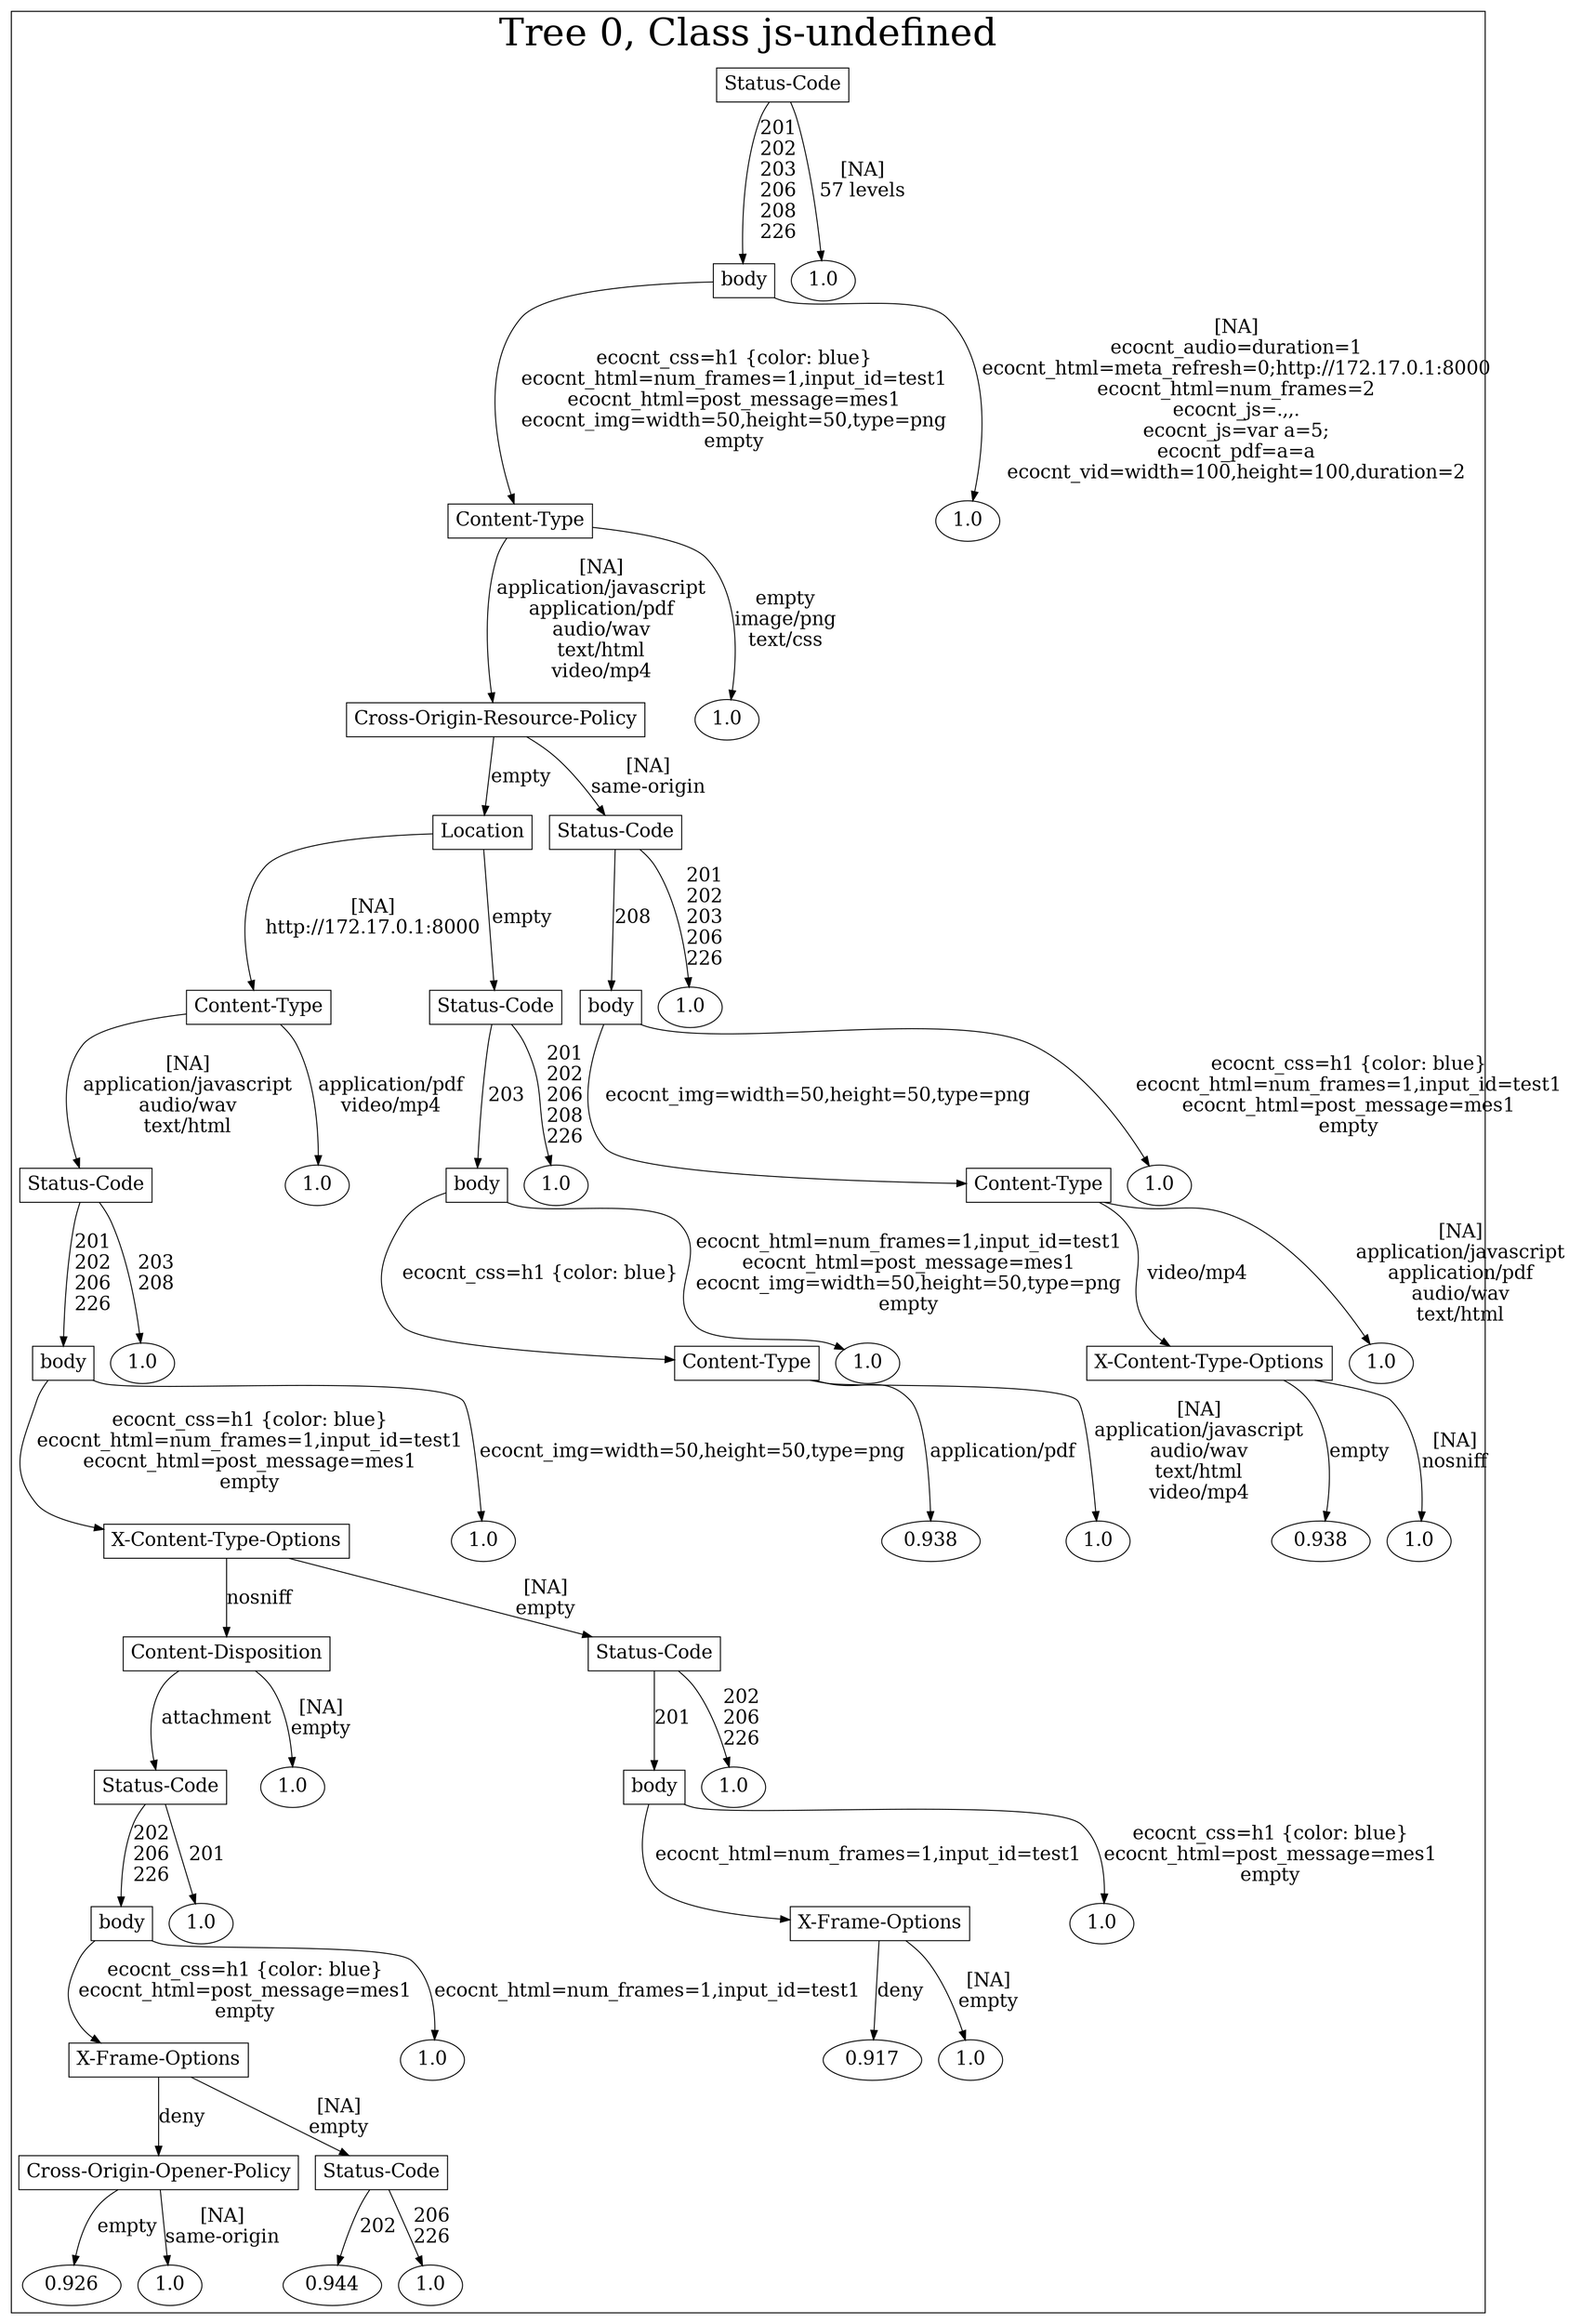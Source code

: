 /*
Generated by:
    http://https://github.com/h2oai/h2o-3/tree/master/h2o-genmodel/src/main/java/hex/genmodel/tools/PrintMojo.java
*/

/*
On a mac:

$ brew install graphviz
$ dot -Tpng file.gv -o file.png
$ open file.png
*/

digraph G {

subgraph cluster_0 {
/* Nodes */

/* Level 0 */
{
"SG_0_Node_0" [shape=box, fontsize=20, label="Status-Code"]
}

/* Level 1 */
{
"SG_0_Node_1" [shape=box, fontsize=20, label="body"]
"SG_0_Node_30" [fontsize=20, label="1.0"]
}

/* Level 2 */
{
"SG_0_Node_2" [shape=box, fontsize=20, label="Content-Type"]
"SG_0_Node_31" [fontsize=20, label="1.0"]
}

/* Level 3 */
{
"SG_0_Node_3" [shape=box, fontsize=20, label="Cross-Origin-Resource-Policy"]
"SG_0_Node_32" [fontsize=20, label="1.0"]
}

/* Level 4 */
{
"SG_0_Node_4" [shape=box, fontsize=20, label="Location"]
"SG_0_Node_5" [shape=box, fontsize=20, label="Status-Code"]
}

/* Level 5 */
{
"SG_0_Node_6" [shape=box, fontsize=20, label="Content-Type"]
"SG_0_Node_7" [shape=box, fontsize=20, label="Status-Code"]
"SG_0_Node_8" [shape=box, fontsize=20, label="body"]
"SG_0_Node_33" [fontsize=20, label="1.0"]
}

/* Level 6 */
{
"SG_0_Node_9" [shape=box, fontsize=20, label="Status-Code"]
"SG_0_Node_34" [fontsize=20, label="1.0"]
"SG_0_Node_10" [shape=box, fontsize=20, label="body"]
"SG_0_Node_35" [fontsize=20, label="1.0"]
"SG_0_Node_11" [shape=box, fontsize=20, label="Content-Type"]
"SG_0_Node_36" [fontsize=20, label="1.0"]
}

/* Level 7 */
{
"SG_0_Node_12" [shape=box, fontsize=20, label="body"]
"SG_0_Node_37" [fontsize=20, label="1.0"]
"SG_0_Node_13" [shape=box, fontsize=20, label="Content-Type"]
"SG_0_Node_38" [fontsize=20, label="1.0"]
"SG_0_Node_14" [shape=box, fontsize=20, label="X-Content-Type-Options"]
"SG_0_Node_39" [fontsize=20, label="1.0"]
}

/* Level 8 */
{
"SG_0_Node_15" [shape=box, fontsize=20, label="X-Content-Type-Options"]
"SG_0_Node_40" [fontsize=20, label="1.0"]
"SG_0_Node_41" [fontsize=20, label="0.938"]
"SG_0_Node_42" [fontsize=20, label="1.0"]
"SG_0_Node_43" [fontsize=20, label="0.938"]
"SG_0_Node_44" [fontsize=20, label="1.0"]
}

/* Level 9 */
{
"SG_0_Node_18" [shape=box, fontsize=20, label="Content-Disposition"]
"SG_0_Node_19" [shape=box, fontsize=20, label="Status-Code"]
}

/* Level 10 */
{
"SG_0_Node_20" [shape=box, fontsize=20, label="Status-Code"]
"SG_0_Node_45" [fontsize=20, label="1.0"]
"SG_0_Node_21" [shape=box, fontsize=20, label="body"]
"SG_0_Node_46" [fontsize=20, label="1.0"]
}

/* Level 11 */
{
"SG_0_Node_22" [shape=box, fontsize=20, label="body"]
"SG_0_Node_47" [fontsize=20, label="1.0"]
"SG_0_Node_23" [shape=box, fontsize=20, label="X-Frame-Options"]
"SG_0_Node_48" [fontsize=20, label="1.0"]
}

/* Level 12 */
{
"SG_0_Node_24" [shape=box, fontsize=20, label="X-Frame-Options"]
"SG_0_Node_49" [fontsize=20, label="1.0"]
"SG_0_Node_50" [fontsize=20, label="0.917"]
"SG_0_Node_51" [fontsize=20, label="1.0"]
}

/* Level 13 */
{
"SG_0_Node_26" [shape=box, fontsize=20, label="Cross-Origin-Opener-Policy"]
"SG_0_Node_27" [shape=box, fontsize=20, label="Status-Code"]
}

/* Level 14 */
{
"SG_0_Node_52" [fontsize=20, label="0.926"]
"SG_0_Node_53" [fontsize=20, label="1.0"]
"SG_0_Node_54" [fontsize=20, label="0.944"]
"SG_0_Node_55" [fontsize=20, label="1.0"]
}

/* Edges */
"SG_0_Node_0" -> "SG_0_Node_1" [fontsize=20, label="201
202
203
206
208
226
"]
"SG_0_Node_0" -> "SG_0_Node_30" [fontsize=20, label="[NA]
57 levels
"]
"SG_0_Node_1" -> "SG_0_Node_2" [fontsize=20, label="ecocnt_css=h1 {color: blue}
ecocnt_html=num_frames=1,input_id=test1
ecocnt_html=post_message=mes1
ecocnt_img=width=50,height=50,type=png
empty
"]
"SG_0_Node_1" -> "SG_0_Node_31" [fontsize=20, label="[NA]
ecocnt_audio=duration=1
ecocnt_html=meta_refresh=0;http://172.17.0.1:8000
ecocnt_html=num_frames=2
ecocnt_js=.,,.
ecocnt_js=var a=5;
ecocnt_pdf=a=a
ecocnt_vid=width=100,height=100,duration=2
"]
"SG_0_Node_2" -> "SG_0_Node_3" [fontsize=20, label="[NA]
application/javascript
application/pdf
audio/wav
text/html
video/mp4
"]
"SG_0_Node_2" -> "SG_0_Node_32" [fontsize=20, label="empty
image/png
text/css
"]
"SG_0_Node_3" -> "SG_0_Node_4" [fontsize=20, label="empty
"]
"SG_0_Node_3" -> "SG_0_Node_5" [fontsize=20, label="[NA]
same-origin
"]
"SG_0_Node_5" -> "SG_0_Node_8" [fontsize=20, label="208
"]
"SG_0_Node_5" -> "SG_0_Node_33" [fontsize=20, label="201
202
203
206
226
"]
"SG_0_Node_8" -> "SG_0_Node_11" [fontsize=20, label="ecocnt_img=width=50,height=50,type=png
"]
"SG_0_Node_8" -> "SG_0_Node_36" [fontsize=20, label="ecocnt_css=h1 {color: blue}
ecocnt_html=num_frames=1,input_id=test1
ecocnt_html=post_message=mes1
empty
"]
"SG_0_Node_11" -> "SG_0_Node_14" [fontsize=20, label="video/mp4
"]
"SG_0_Node_11" -> "SG_0_Node_39" [fontsize=20, label="[NA]
application/javascript
application/pdf
audio/wav
text/html
"]
"SG_0_Node_14" -> "SG_0_Node_43" [fontsize=20, label="empty
"]
"SG_0_Node_14" -> "SG_0_Node_44" [fontsize=20, label="[NA]
nosniff
"]
"SG_0_Node_4" -> "SG_0_Node_6" [fontsize=20, label="[NA]
http://172.17.0.1:8000
"]
"SG_0_Node_4" -> "SG_0_Node_7" [fontsize=20, label="empty
"]
"SG_0_Node_7" -> "SG_0_Node_10" [fontsize=20, label="203
"]
"SG_0_Node_7" -> "SG_0_Node_35" [fontsize=20, label="201
202
206
208
226
"]
"SG_0_Node_10" -> "SG_0_Node_13" [fontsize=20, label="ecocnt_css=h1 {color: blue}
"]
"SG_0_Node_10" -> "SG_0_Node_38" [fontsize=20, label="ecocnt_html=num_frames=1,input_id=test1
ecocnt_html=post_message=mes1
ecocnt_img=width=50,height=50,type=png
empty
"]
"SG_0_Node_13" -> "SG_0_Node_41" [fontsize=20, label="application/pdf
"]
"SG_0_Node_13" -> "SG_0_Node_42" [fontsize=20, label="[NA]
application/javascript
audio/wav
text/html
video/mp4
"]
"SG_0_Node_6" -> "SG_0_Node_9" [fontsize=20, label="[NA]
application/javascript
audio/wav
text/html
"]
"SG_0_Node_6" -> "SG_0_Node_34" [fontsize=20, label="application/pdf
video/mp4
"]
"SG_0_Node_9" -> "SG_0_Node_12" [fontsize=20, label="201
202
206
226
"]
"SG_0_Node_9" -> "SG_0_Node_37" [fontsize=20, label="203
208
"]
"SG_0_Node_12" -> "SG_0_Node_15" [fontsize=20, label="ecocnt_css=h1 {color: blue}
ecocnt_html=num_frames=1,input_id=test1
ecocnt_html=post_message=mes1
empty
"]
"SG_0_Node_12" -> "SG_0_Node_40" [fontsize=20, label="ecocnt_img=width=50,height=50,type=png
"]
"SG_0_Node_15" -> "SG_0_Node_18" [fontsize=20, label="nosniff
"]
"SG_0_Node_15" -> "SG_0_Node_19" [fontsize=20, label="[NA]
empty
"]
"SG_0_Node_19" -> "SG_0_Node_21" [fontsize=20, label="201
"]
"SG_0_Node_19" -> "SG_0_Node_46" [fontsize=20, label="202
206
226
"]
"SG_0_Node_21" -> "SG_0_Node_23" [fontsize=20, label="ecocnt_html=num_frames=1,input_id=test1
"]
"SG_0_Node_21" -> "SG_0_Node_48" [fontsize=20, label="ecocnt_css=h1 {color: blue}
ecocnt_html=post_message=mes1
empty
"]
"SG_0_Node_23" -> "SG_0_Node_50" [fontsize=20, label="deny
"]
"SG_0_Node_23" -> "SG_0_Node_51" [fontsize=20, label="[NA]
empty
"]
"SG_0_Node_18" -> "SG_0_Node_20" [fontsize=20, label="attachment
"]
"SG_0_Node_18" -> "SG_0_Node_45" [fontsize=20, label="[NA]
empty
"]
"SG_0_Node_20" -> "SG_0_Node_22" [fontsize=20, label="202
206
226
"]
"SG_0_Node_20" -> "SG_0_Node_47" [fontsize=20, label="201
"]
"SG_0_Node_22" -> "SG_0_Node_24" [fontsize=20, label="ecocnt_css=h1 {color: blue}
ecocnt_html=post_message=mes1
empty
"]
"SG_0_Node_22" -> "SG_0_Node_49" [fontsize=20, label="ecocnt_html=num_frames=1,input_id=test1
"]
"SG_0_Node_24" -> "SG_0_Node_26" [fontsize=20, label="deny
"]
"SG_0_Node_24" -> "SG_0_Node_27" [fontsize=20, label="[NA]
empty
"]
"SG_0_Node_27" -> "SG_0_Node_54" [fontsize=20, label="202
"]
"SG_0_Node_27" -> "SG_0_Node_55" [fontsize=20, label="206
226
"]
"SG_0_Node_26" -> "SG_0_Node_52" [fontsize=20, label="empty
"]
"SG_0_Node_26" -> "SG_0_Node_53" [fontsize=20, label="[NA]
same-origin
"]

fontsize=40
label="Tree 0, Class js-undefined"
}

}

